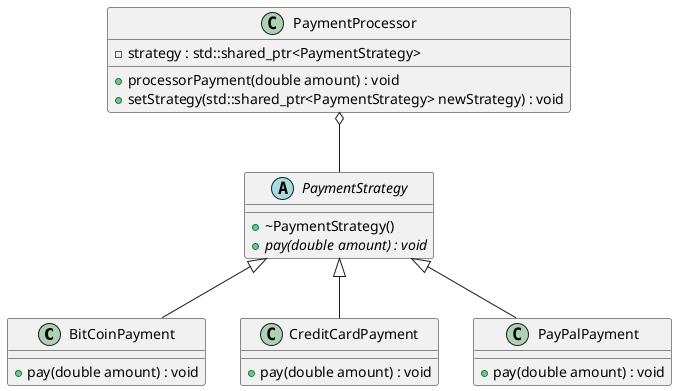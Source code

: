 @startuml





/' Objects '/

class BitCoinPayment {
	+pay(double amount) : void
}


class CreditCardPayment {
	+pay(double amount) : void
}


class PayPalPayment {
	+pay(double amount) : void
}


class PaymentProcessor {
	-strategy : std::shared_ptr<PaymentStrategy>
	+processorPayment(double amount) : void
	+setStrategy(std::shared_ptr<PaymentStrategy> newStrategy) : void
}


abstract class PaymentStrategy {
	+~PaymentStrategy()
	+{abstract} pay(double amount) : void
}





/' Inheritance relationships '/

PaymentStrategy <|-- BitCoinPayment


PaymentStrategy <|-- CreditCardPayment


PaymentStrategy <|-- PayPalPayment





/' Aggregation relationships '/

PaymentProcessor o-- PaymentStrategy






/' Nested objects '/



@enduml
